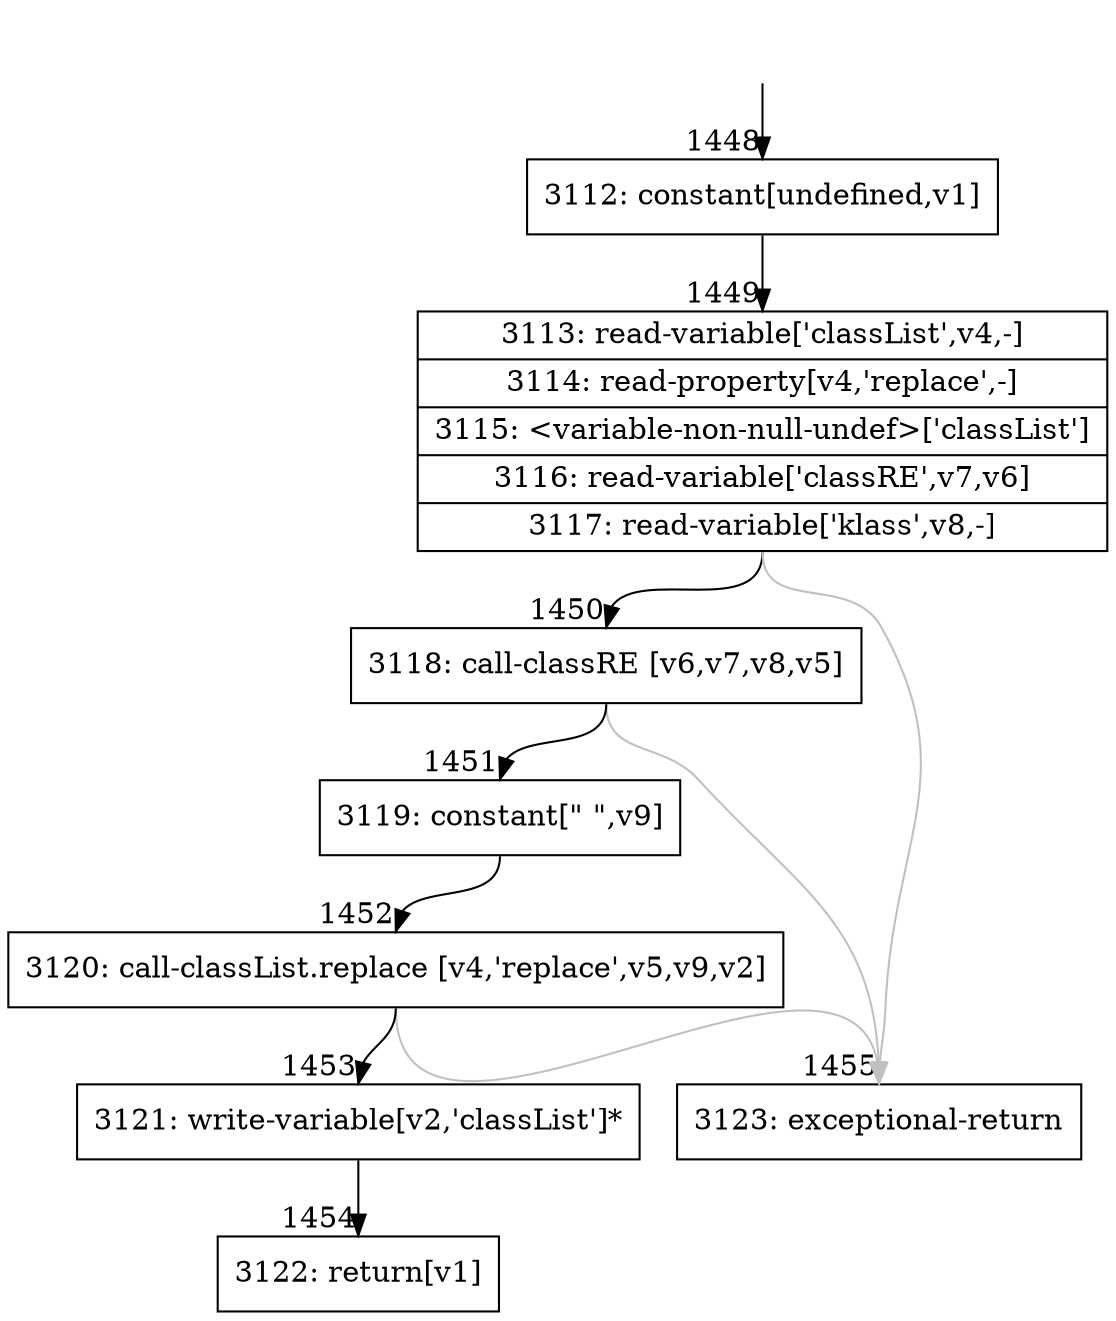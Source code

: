 digraph {
rankdir="TD"
BB_entry139[shape=none,label=""];
BB_entry139 -> BB1448 [tailport=s, headport=n, headlabel="    1448"]
BB1448 [shape=record label="{3112: constant[undefined,v1]}" ] 
BB1448 -> BB1449 [tailport=s, headport=n, headlabel="      1449"]
BB1449 [shape=record label="{3113: read-variable['classList',v4,-]|3114: read-property[v4,'replace',-]|3115: \<variable-non-null-undef\>['classList']|3116: read-variable['classRE',v7,v6]|3117: read-variable['klass',v8,-]}" ] 
BB1449 -> BB1450 [tailport=s, headport=n, headlabel="      1450"]
BB1449 -> BB1455 [tailport=s, headport=n, color=gray, headlabel="      1455"]
BB1450 [shape=record label="{3118: call-classRE [v6,v7,v8,v5]}" ] 
BB1450 -> BB1451 [tailport=s, headport=n, headlabel="      1451"]
BB1450 -> BB1455 [tailport=s, headport=n, color=gray]
BB1451 [shape=record label="{3119: constant[\" \",v9]}" ] 
BB1451 -> BB1452 [tailport=s, headport=n, headlabel="      1452"]
BB1452 [shape=record label="{3120: call-classList.replace [v4,'replace',v5,v9,v2]}" ] 
BB1452 -> BB1453 [tailport=s, headport=n, headlabel="      1453"]
BB1452 -> BB1455 [tailport=s, headport=n, color=gray]
BB1453 [shape=record label="{3121: write-variable[v2,'classList']*}" ] 
BB1453 -> BB1454 [tailport=s, headport=n, headlabel="      1454"]
BB1454 [shape=record label="{3122: return[v1]}" ] 
BB1455 [shape=record label="{3123: exceptional-return}" ] 
//#$~ 731
}
